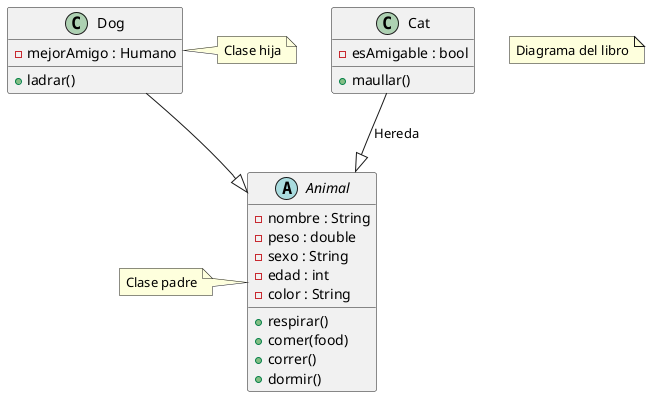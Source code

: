 @startuml
Note "Diagrama del libro" as Note1
Dog --|> Animal
Cat --|> Animal : Hereda
class Cat{
- esAmigable : bool
+ maullar()
}

class Dog{
- mejorAmigo : Humano
+ ladrar()
}
note right : Clase hija

abstract class Animal{
- nombre : String
- peso : double
- sexo : String
- edad : int
- color : String
+ respirar()
+ comer(food)
+ correr()
+ dormir()

}
note left: Clase padre



@enduml